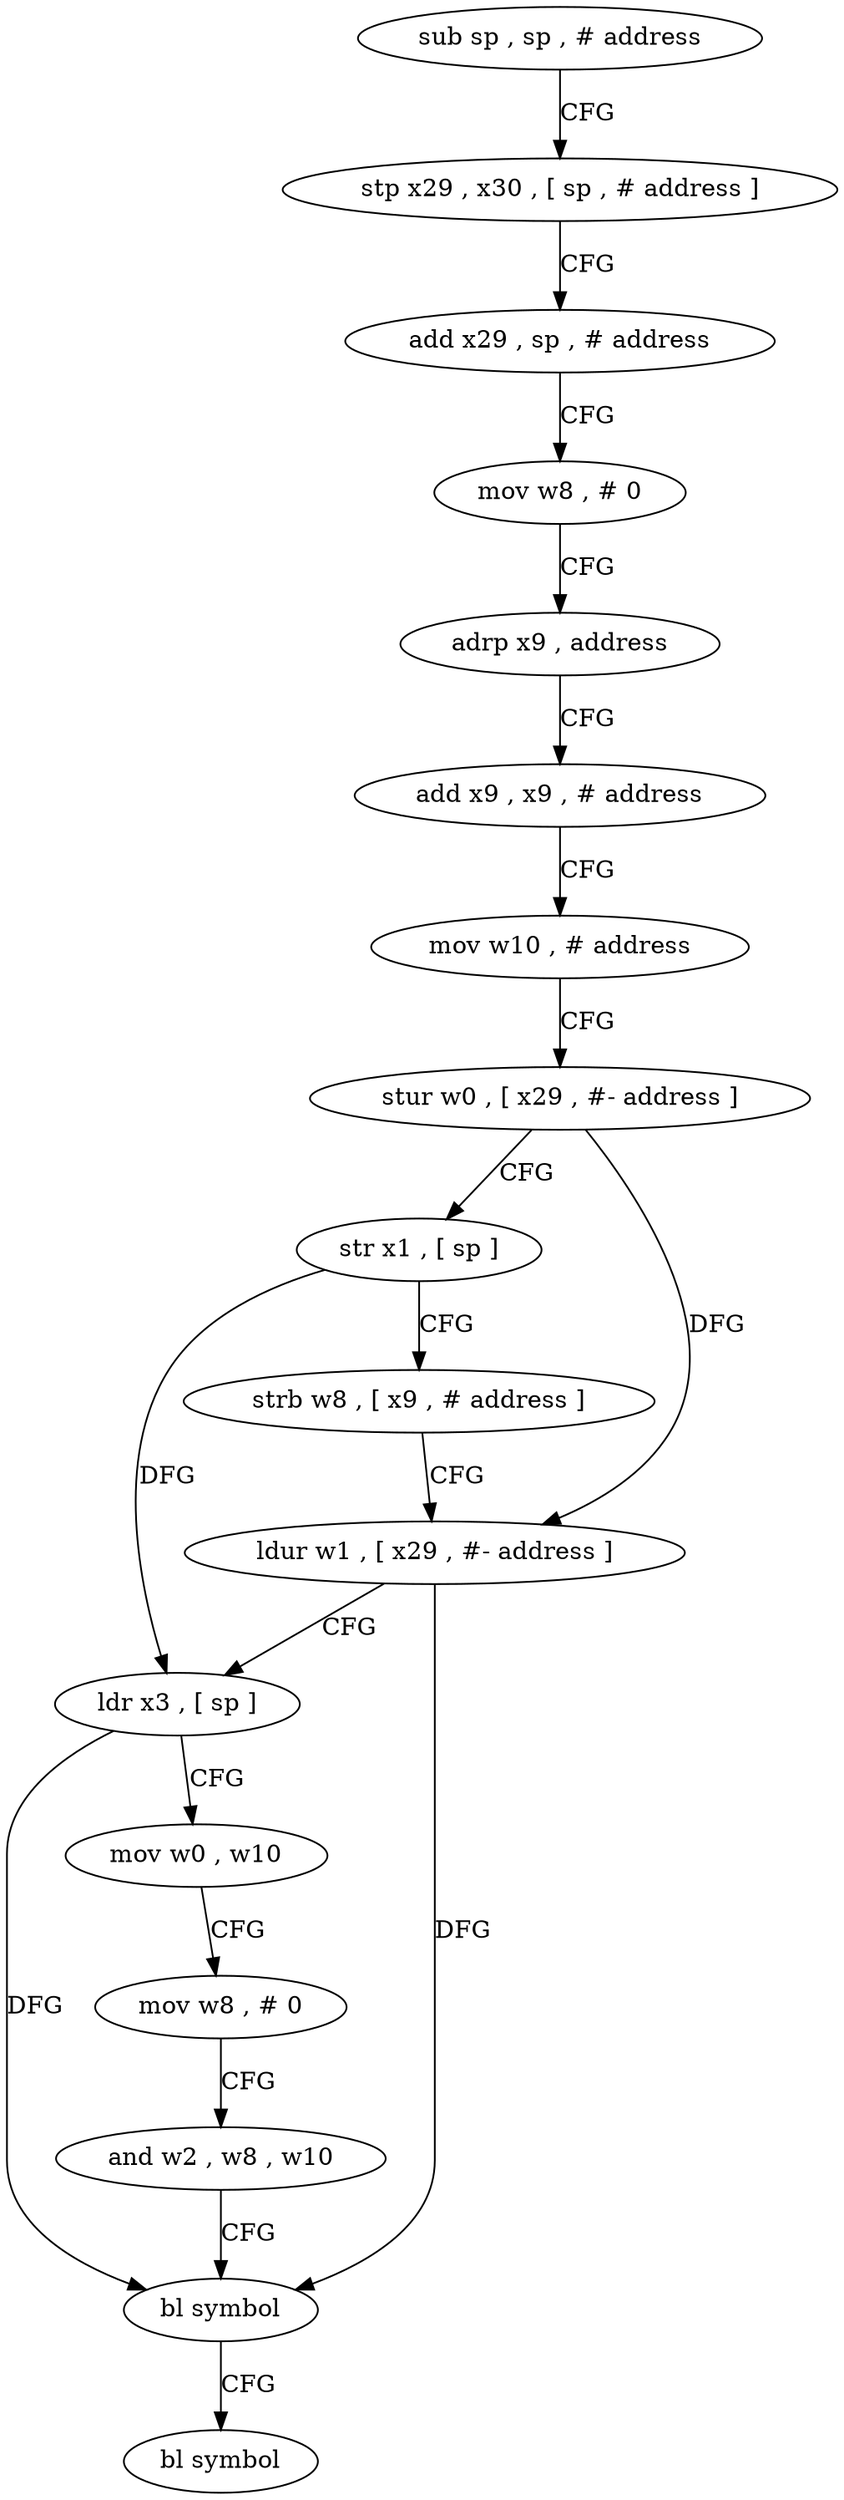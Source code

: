 digraph "func" {
"4251832" [label = "sub sp , sp , # address" ]
"4251836" [label = "stp x29 , x30 , [ sp , # address ]" ]
"4251840" [label = "add x29 , sp , # address" ]
"4251844" [label = "mov w8 , # 0" ]
"4251848" [label = "adrp x9 , address" ]
"4251852" [label = "add x9 , x9 , # address" ]
"4251856" [label = "mov w10 , # address" ]
"4251860" [label = "stur w0 , [ x29 , #- address ]" ]
"4251864" [label = "str x1 , [ sp ]" ]
"4251868" [label = "strb w8 , [ x9 , # address ]" ]
"4251872" [label = "ldur w1 , [ x29 , #- address ]" ]
"4251876" [label = "ldr x3 , [ sp ]" ]
"4251880" [label = "mov w0 , w10" ]
"4251884" [label = "mov w8 , # 0" ]
"4251888" [label = "and w2 , w8 , w10" ]
"4251892" [label = "bl symbol" ]
"4251896" [label = "bl symbol" ]
"4251832" -> "4251836" [ label = "CFG" ]
"4251836" -> "4251840" [ label = "CFG" ]
"4251840" -> "4251844" [ label = "CFG" ]
"4251844" -> "4251848" [ label = "CFG" ]
"4251848" -> "4251852" [ label = "CFG" ]
"4251852" -> "4251856" [ label = "CFG" ]
"4251856" -> "4251860" [ label = "CFG" ]
"4251860" -> "4251864" [ label = "CFG" ]
"4251860" -> "4251872" [ label = "DFG" ]
"4251864" -> "4251868" [ label = "CFG" ]
"4251864" -> "4251876" [ label = "DFG" ]
"4251868" -> "4251872" [ label = "CFG" ]
"4251872" -> "4251876" [ label = "CFG" ]
"4251872" -> "4251892" [ label = "DFG" ]
"4251876" -> "4251880" [ label = "CFG" ]
"4251876" -> "4251892" [ label = "DFG" ]
"4251880" -> "4251884" [ label = "CFG" ]
"4251884" -> "4251888" [ label = "CFG" ]
"4251888" -> "4251892" [ label = "CFG" ]
"4251892" -> "4251896" [ label = "CFG" ]
}
